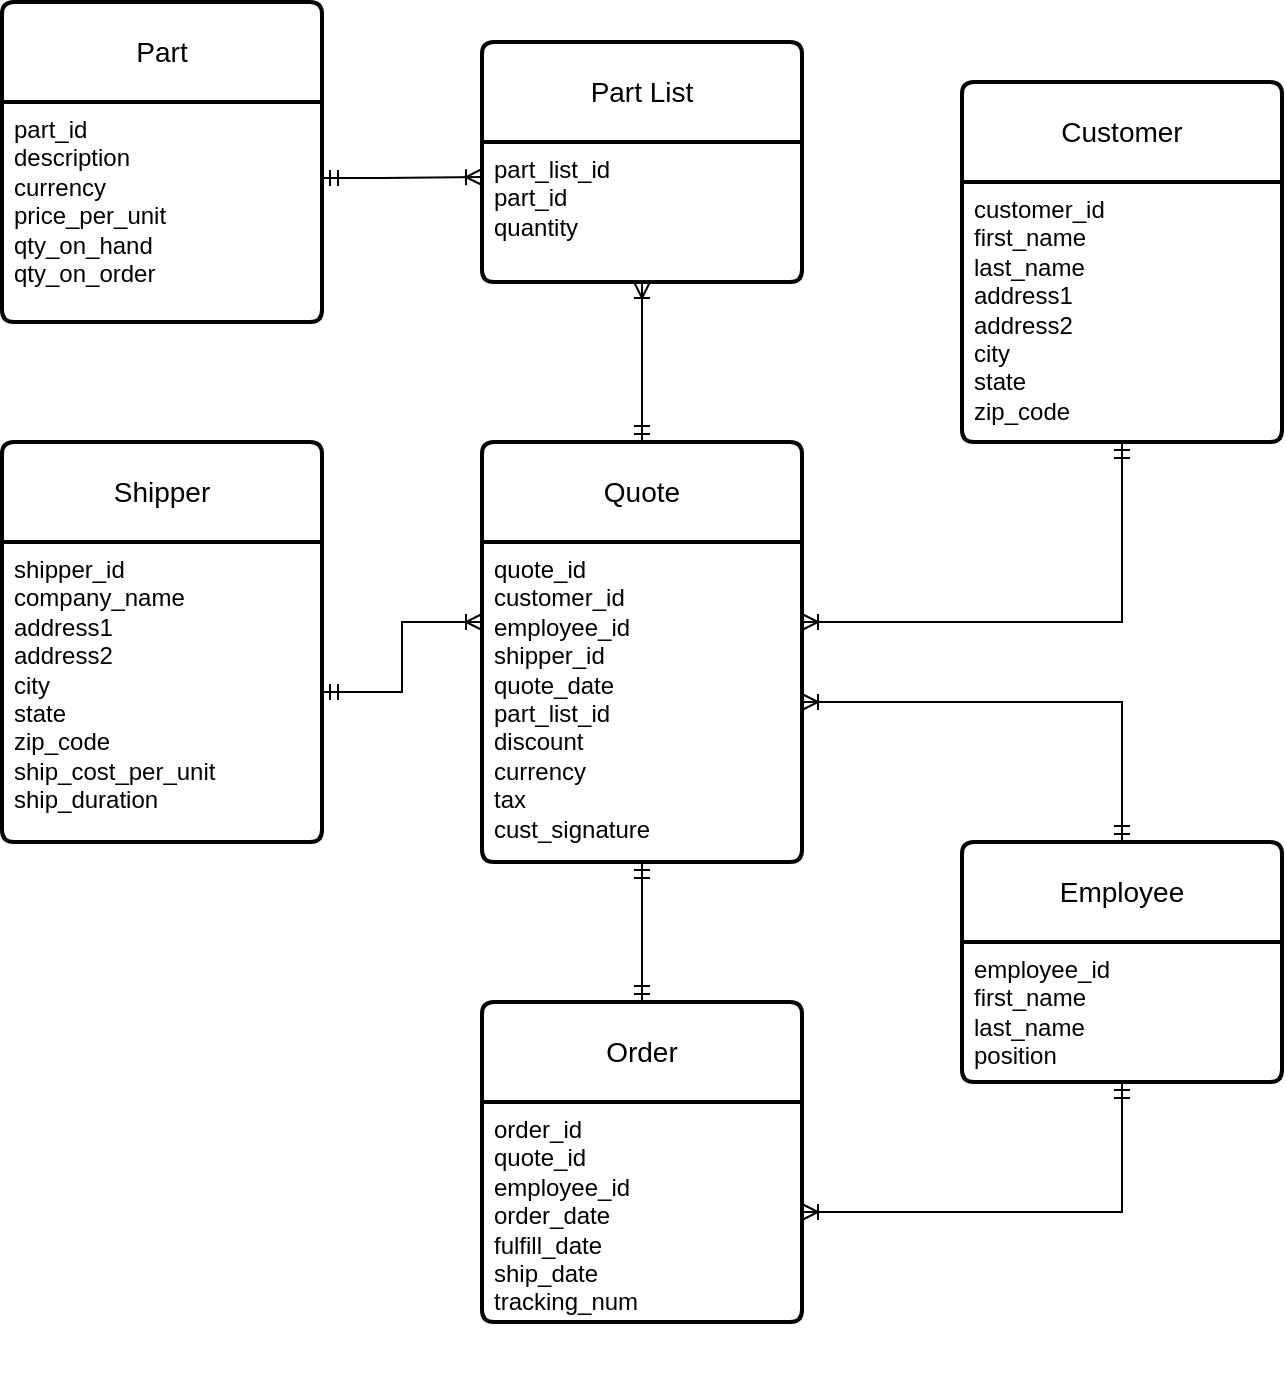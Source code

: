 <mxfile version="22.0.8" type="github">
  <diagram id="R2lEEEUBdFMjLlhIrx00" name="Page-1">
    <mxGraphModel dx="1434" dy="754" grid="1" gridSize="10" guides="1" tooltips="1" connect="1" arrows="1" fold="1" page="1" pageScale="1" pageWidth="850" pageHeight="1100" math="0" shadow="0" extFonts="Permanent Marker^https://fonts.googleapis.com/css?family=Permanent+Marker">
      <root>
        <mxCell id="0" />
        <mxCell id="1" parent="0" />
        <mxCell id="S-5__O05gs6nP9wvUdie-80" value="Quote" style="swimlane;childLayout=stackLayout;horizontal=1;startSize=50;horizontalStack=0;rounded=1;fontSize=14;fontStyle=0;strokeWidth=2;resizeParent=0;resizeLast=1;shadow=0;dashed=0;align=center;arcSize=4;whiteSpace=wrap;html=1;" vertex="1" parent="1">
          <mxGeometry x="320" y="250" width="160" height="210" as="geometry" />
        </mxCell>
        <mxCell id="S-5__O05gs6nP9wvUdie-81" value="&lt;div&gt;quote_id&lt;/div&gt;&lt;div&gt;customer_id&lt;/div&gt;&lt;div&gt;employee_id&lt;/div&gt;&lt;div&gt;shipper_id&lt;br&gt;&lt;/div&gt;&lt;div&gt;quote_date&lt;/div&gt;&lt;div&gt;part_list_id&lt;br&gt;&lt;/div&gt;&lt;div&gt;discount&lt;/div&gt;&lt;div&gt;currency&lt;br&gt;&lt;/div&gt;&lt;div&gt;tax&lt;/div&gt;&lt;div&gt;cust_signature&lt;/div&gt;&lt;div&gt;&lt;br&gt;&lt;/div&gt;&lt;div&gt;&lt;br&gt;&lt;/div&gt;" style="align=left;strokeColor=none;fillColor=none;spacingLeft=4;fontSize=12;verticalAlign=top;resizable=0;rotatable=0;part=1;html=1;" vertex="1" parent="S-5__O05gs6nP9wvUdie-80">
          <mxGeometry y="50" width="160" height="160" as="geometry" />
        </mxCell>
        <mxCell id="S-5__O05gs6nP9wvUdie-135" style="edgeStyle=orthogonalEdgeStyle;rounded=0;orthogonalLoop=1;jettySize=auto;html=1;exitX=0.5;exitY=1;exitDx=0;exitDy=0;" edge="1" parent="S-5__O05gs6nP9wvUdie-80" source="S-5__O05gs6nP9wvUdie-81" target="S-5__O05gs6nP9wvUdie-81">
          <mxGeometry relative="1" as="geometry" />
        </mxCell>
        <mxCell id="S-5__O05gs6nP9wvUdie-85" value="Part" style="swimlane;childLayout=stackLayout;horizontal=1;startSize=50;horizontalStack=0;rounded=1;fontSize=14;fontStyle=0;strokeWidth=2;resizeParent=0;resizeLast=1;shadow=0;dashed=0;align=center;arcSize=4;whiteSpace=wrap;html=1;" vertex="1" parent="1">
          <mxGeometry x="80" y="30" width="160" height="160" as="geometry" />
        </mxCell>
        <mxCell id="S-5__O05gs6nP9wvUdie-86" value="&lt;div&gt;part_id&lt;/div&gt;&lt;div&gt;description&lt;/div&gt;&lt;div&gt;currency&lt;br&gt;&lt;/div&gt;&lt;div&gt;price_per_unit&lt;/div&gt;&lt;div&gt;qty_on_hand&lt;/div&gt;&lt;div&gt;qty_on_order&lt;br&gt;&lt;/div&gt;" style="align=left;strokeColor=none;fillColor=none;spacingLeft=4;fontSize=12;verticalAlign=top;resizable=0;rotatable=0;part=1;html=1;" vertex="1" parent="S-5__O05gs6nP9wvUdie-85">
          <mxGeometry y="50" width="160" height="110" as="geometry" />
        </mxCell>
        <mxCell id="S-5__O05gs6nP9wvUdie-138" style="edgeStyle=orthogonalEdgeStyle;rounded=0;orthogonalLoop=1;jettySize=auto;html=1;endArrow=ERoneToMany;startArrow=ERmandOne;rounded=0;exitX=0.5;exitY=0;exitDx=0;exitDy=0;" edge="1" parent="1" source="S-5__O05gs6nP9wvUdie-80" target="S-5__O05gs6nP9wvUdie-87">
          <mxGeometry relative="1" as="geometry" />
        </mxCell>
        <mxCell id="S-5__O05gs6nP9wvUdie-87" value="Part List" style="swimlane;childLayout=stackLayout;horizontal=1;startSize=50;horizontalStack=0;rounded=1;fontSize=14;fontStyle=0;strokeWidth=2;resizeParent=0;resizeLast=1;shadow=0;dashed=0;align=center;arcSize=4;whiteSpace=wrap;html=1;" vertex="1" parent="1">
          <mxGeometry x="320" y="50" width="160" height="120" as="geometry" />
        </mxCell>
        <mxCell id="S-5__O05gs6nP9wvUdie-88" value="&lt;div&gt;part_list_id&lt;/div&gt;&lt;div&gt;part_id&lt;/div&gt;&lt;div&gt;quantity&lt;br&gt;&lt;/div&gt;" style="align=left;strokeColor=none;fillColor=none;spacingLeft=4;fontSize=12;verticalAlign=top;resizable=0;rotatable=0;part=1;html=1;" vertex="1" parent="S-5__O05gs6nP9wvUdie-87">
          <mxGeometry y="50" width="160" height="70" as="geometry" />
        </mxCell>
        <mxCell id="S-5__O05gs6nP9wvUdie-89" value="Order" style="swimlane;childLayout=stackLayout;horizontal=1;startSize=50;horizontalStack=0;rounded=1;fontSize=14;fontStyle=0;strokeWidth=2;resizeParent=0;resizeLast=1;shadow=0;dashed=0;align=center;arcSize=4;whiteSpace=wrap;html=1;" vertex="1" parent="1">
          <mxGeometry x="320" y="530" width="160" height="160" as="geometry" />
        </mxCell>
        <mxCell id="S-5__O05gs6nP9wvUdie-90" value="&lt;div&gt;order_id&lt;/div&gt;&lt;div&gt;quote_id&lt;/div&gt;&lt;div&gt;employee_id&lt;br&gt;&lt;/div&gt;&lt;div&gt;order_date&lt;/div&gt;&lt;div&gt;fulfill_date&lt;/div&gt;&lt;div&gt;ship_date&lt;/div&gt;&lt;div&gt;tracking_num&lt;br&gt;&lt;/div&gt;&lt;div&gt;&lt;br&gt;&lt;/div&gt;&lt;div&gt;&lt;br&gt;&lt;/div&gt;" style="align=left;strokeColor=none;fillColor=none;spacingLeft=4;fontSize=12;verticalAlign=top;resizable=0;rotatable=0;part=1;html=1;" vertex="1" parent="S-5__O05gs6nP9wvUdie-89">
          <mxGeometry y="50" width="160" height="110" as="geometry" />
        </mxCell>
        <mxCell id="S-5__O05gs6nP9wvUdie-92" value="Customer" style="swimlane;childLayout=stackLayout;horizontal=1;startSize=50;horizontalStack=0;rounded=1;fontSize=14;fontStyle=0;strokeWidth=2;resizeParent=0;resizeLast=1;shadow=0;dashed=0;align=center;arcSize=4;whiteSpace=wrap;html=1;" vertex="1" parent="1">
          <mxGeometry x="560" y="70" width="160" height="180" as="geometry" />
        </mxCell>
        <mxCell id="S-5__O05gs6nP9wvUdie-93" value="&lt;div&gt;customer_id&lt;/div&gt;&lt;div&gt;first_name&lt;/div&gt;&lt;div&gt;last_name&lt;/div&gt;&lt;div&gt;address1&lt;/div&gt;&lt;div&gt;address2&lt;/div&gt;&lt;div&gt;city&lt;/div&gt;&lt;div&gt;state&lt;/div&gt;&lt;div&gt;zip_code&lt;br&gt;&lt;/div&gt;" style="align=left;strokeColor=none;fillColor=none;spacingLeft=4;fontSize=12;verticalAlign=top;resizable=0;rotatable=0;part=1;html=1;" vertex="1" parent="S-5__O05gs6nP9wvUdie-92">
          <mxGeometry y="50" width="160" height="130" as="geometry" />
        </mxCell>
        <mxCell id="S-5__O05gs6nP9wvUdie-148" style="edgeStyle=orthogonalEdgeStyle;rounded=0;orthogonalLoop=1;jettySize=auto;html=1;entryX=1;entryY=0.5;entryDx=0;entryDy=0;endArrow=ERoneToMany;startArrow=ERmandOne;rounded=0;" edge="1" parent="1" source="S-5__O05gs6nP9wvUdie-96" target="S-5__O05gs6nP9wvUdie-81">
          <mxGeometry relative="1" as="geometry">
            <Array as="points">
              <mxPoint x="640" y="380" />
            </Array>
          </mxGeometry>
        </mxCell>
        <mxCell id="S-5__O05gs6nP9wvUdie-96" value="Employee" style="swimlane;childLayout=stackLayout;horizontal=1;startSize=50;horizontalStack=0;rounded=1;fontSize=14;fontStyle=0;strokeWidth=2;resizeParent=0;resizeLast=1;shadow=0;dashed=0;align=center;arcSize=4;whiteSpace=wrap;html=1;" vertex="1" parent="1">
          <mxGeometry x="560" y="450" width="160" height="120" as="geometry" />
        </mxCell>
        <mxCell id="S-5__O05gs6nP9wvUdie-97" value="&lt;div&gt;employee_id&lt;/div&gt;&lt;div&gt;first_name&lt;/div&gt;&lt;div&gt;last_name&lt;/div&gt;&lt;div&gt;position&lt;br&gt;&lt;/div&gt;&lt;div&gt;&lt;br&gt;&lt;/div&gt;&lt;div&gt;&lt;br&gt;&lt;/div&gt;" style="align=left;strokeColor=none;fillColor=none;spacingLeft=4;fontSize=12;verticalAlign=top;resizable=0;rotatable=0;part=1;html=1;" vertex="1" parent="S-5__O05gs6nP9wvUdie-96">
          <mxGeometry y="50" width="160" height="70" as="geometry" />
        </mxCell>
        <mxCell id="S-5__O05gs6nP9wvUdie-131" value="Shipper" style="swimlane;childLayout=stackLayout;horizontal=1;startSize=50;horizontalStack=0;rounded=1;fontSize=14;fontStyle=0;strokeWidth=2;resizeParent=0;resizeLast=1;shadow=0;dashed=0;align=center;arcSize=4;whiteSpace=wrap;html=1;" vertex="1" parent="1">
          <mxGeometry x="80" y="250" width="160" height="200" as="geometry" />
        </mxCell>
        <mxCell id="S-5__O05gs6nP9wvUdie-132" value="&lt;div&gt;shipper_id&lt;/div&gt;&lt;div&gt;company_name&lt;/div&gt;&lt;div&gt;address1&lt;/div&gt;&lt;div&gt;address2&lt;/div&gt;&lt;div&gt;city&lt;/div&gt;&lt;div&gt;state&lt;/div&gt;&lt;div&gt;zip_code&lt;/div&gt;&lt;div&gt;ship_cost_per_unit&lt;/div&gt;&lt;div&gt;ship_duration&lt;br&gt;&lt;/div&gt;&lt;div&gt;&lt;br&gt;&lt;/div&gt;&lt;div&gt;&lt;br&gt;&lt;/div&gt;" style="align=left;strokeColor=none;fillColor=none;spacingLeft=4;fontSize=12;verticalAlign=top;resizable=0;rotatable=0;part=1;html=1;" vertex="1" parent="S-5__O05gs6nP9wvUdie-131">
          <mxGeometry y="50" width="160" height="150" as="geometry" />
        </mxCell>
        <mxCell id="S-5__O05gs6nP9wvUdie-136" style="edgeStyle=orthogonalEdgeStyle;rounded=0;orthogonalLoop=1;jettySize=auto;html=1;entryX=0;entryY=0.25;entryDx=0;entryDy=0;endArrow=ERoneToMany;startArrow=ERmandOne;rounded=0;" edge="1" parent="1" target="S-5__O05gs6nP9wvUdie-88">
          <mxGeometry relative="1" as="geometry">
            <mxPoint x="240" y="118" as="sourcePoint" />
            <Array as="points">
              <mxPoint x="270" y="118" />
            </Array>
          </mxGeometry>
        </mxCell>
        <mxCell id="S-5__O05gs6nP9wvUdie-141" style="edgeStyle=orthogonalEdgeStyle;rounded=0;orthogonalLoop=1;jettySize=auto;html=1;entryX=0.5;entryY=0;entryDx=0;entryDy=0;endArrow=ERmandOne;startArrow=ERmandOne;rounded=0;" edge="1" parent="1" source="S-5__O05gs6nP9wvUdie-81" target="S-5__O05gs6nP9wvUdie-89">
          <mxGeometry relative="1" as="geometry" />
        </mxCell>
        <mxCell id="S-5__O05gs6nP9wvUdie-147" style="edgeStyle=orthogonalEdgeStyle;rounded=0;orthogonalLoop=1;jettySize=auto;html=1;entryX=1;entryY=0.5;entryDx=0;entryDy=0;endArrow=ERoneToMany;startArrow=ERmandOne;rounded=0;" edge="1" parent="1" source="S-5__O05gs6nP9wvUdie-97" target="S-5__O05gs6nP9wvUdie-90">
          <mxGeometry relative="1" as="geometry">
            <Array as="points">
              <mxPoint x="640" y="635" />
            </Array>
          </mxGeometry>
        </mxCell>
        <mxCell id="S-5__O05gs6nP9wvUdie-149" style="edgeStyle=orthogonalEdgeStyle;rounded=0;orthogonalLoop=1;jettySize=auto;html=1;entryX=0;entryY=0.25;entryDx=0;entryDy=0;endArrow=ERoneToMany;startArrow=ERmandOne;rounded=0;" edge="1" parent="1" source="S-5__O05gs6nP9wvUdie-132" target="S-5__O05gs6nP9wvUdie-81">
          <mxGeometry relative="1" as="geometry" />
        </mxCell>
        <mxCell id="S-5__O05gs6nP9wvUdie-150" style="edgeStyle=orthogonalEdgeStyle;rounded=0;orthogonalLoop=1;jettySize=auto;html=1;entryX=1;entryY=0.25;entryDx=0;entryDy=0;endArrow=ERoneToMany;startArrow=ERmandOne;rounded=0;" edge="1" parent="1" source="S-5__O05gs6nP9wvUdie-93" target="S-5__O05gs6nP9wvUdie-81">
          <mxGeometry relative="1" as="geometry">
            <Array as="points">
              <mxPoint x="640" y="340" />
            </Array>
          </mxGeometry>
        </mxCell>
      </root>
    </mxGraphModel>
  </diagram>
</mxfile>
